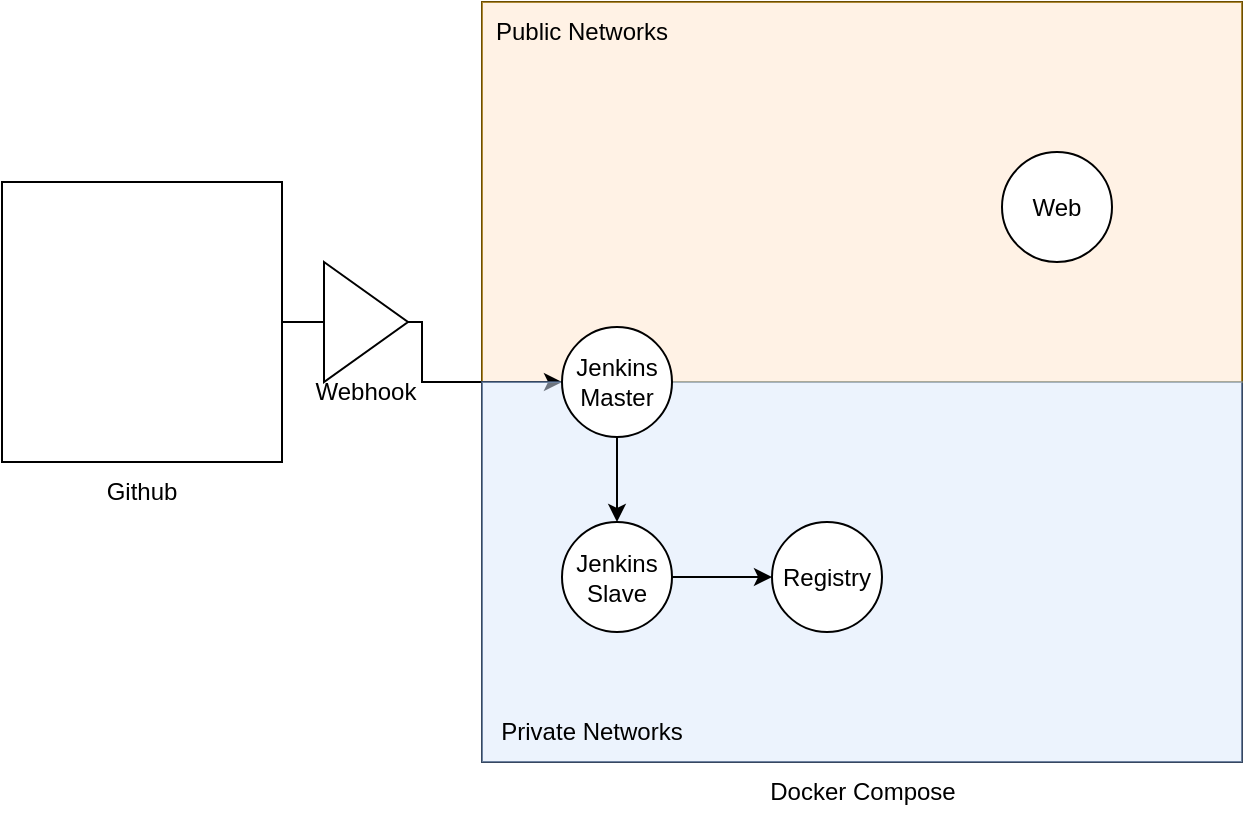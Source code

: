 <mxfile version="20.8.20" type="github">
  <diagram name="Page-1" id="e3u78j5K5cXo2vV3OTa7">
    <mxGraphModel dx="2074" dy="756" grid="1" gridSize="10" guides="1" tooltips="1" connect="1" arrows="1" fold="1" page="1" pageScale="1" pageWidth="850" pageHeight="1100" math="0" shadow="0">
      <root>
        <mxCell id="0" />
        <mxCell id="1" parent="0" />
        <mxCell id="RVHniJEZbcy5vf2PCSWR-5" value="" style="whiteSpace=wrap;html=1;aspect=fixed;" vertex="1" parent="1">
          <mxGeometry x="280" y="120" width="380" height="380" as="geometry" />
        </mxCell>
        <mxCell id="RVHniJEZbcy5vf2PCSWR-11" value="" style="rounded=0;whiteSpace=wrap;html=1;fillColor=#ffe6cc;strokeColor=#d79b00;opacity=50;" vertex="1" parent="1">
          <mxGeometry x="280" y="120" width="380" height="190" as="geometry" />
        </mxCell>
        <mxCell id="RVHniJEZbcy5vf2PCSWR-15" style="edgeStyle=orthogonalEdgeStyle;rounded=0;orthogonalLoop=1;jettySize=auto;html=1;" edge="1" parent="1" source="RVHniJEZbcy5vf2PCSWR-2" target="RVHniJEZbcy5vf2PCSWR-9">
          <mxGeometry relative="1" as="geometry" />
        </mxCell>
        <mxCell id="RVHniJEZbcy5vf2PCSWR-2" value="" style="whiteSpace=wrap;html=1;aspect=fixed;" vertex="1" parent="1">
          <mxGeometry x="40" y="210" width="140" height="140" as="geometry" />
        </mxCell>
        <mxCell id="RVHniJEZbcy5vf2PCSWR-1" value="" style="shape=image;html=1;verticalAlign=top;verticalLabelPosition=bottom;labelBackgroundColor=#ffffff;imageAspect=0;aspect=fixed;image=https://cdn1.iconfinder.com/data/icons/picons-social/57/github_rounded-128.png" vertex="1" parent="1">
          <mxGeometry x="75" y="245" width="70" height="70" as="geometry" />
        </mxCell>
        <mxCell id="RVHniJEZbcy5vf2PCSWR-3" value="Github" style="text;html=1;strokeColor=none;fillColor=none;align=center;verticalAlign=middle;whiteSpace=wrap;rounded=0;" vertex="1" parent="1">
          <mxGeometry x="80" y="350" width="60" height="30" as="geometry" />
        </mxCell>
        <mxCell id="RVHniJEZbcy5vf2PCSWR-6" value="Docker Compose" style="text;html=1;strokeColor=none;fillColor=none;align=center;verticalAlign=middle;whiteSpace=wrap;rounded=0;" vertex="1" parent="1">
          <mxGeometry x="417.5" y="500" width="105" height="30" as="geometry" />
        </mxCell>
        <mxCell id="RVHniJEZbcy5vf2PCSWR-13" value="" style="rounded=0;whiteSpace=wrap;html=1;fillColor=#dae8fc;strokeColor=#6c8ebf;opacity=50;" vertex="1" parent="1">
          <mxGeometry x="280" y="310" width="380" height="190" as="geometry" />
        </mxCell>
        <mxCell id="RVHniJEZbcy5vf2PCSWR-20" style="edgeStyle=orthogonalEdgeStyle;rounded=0;orthogonalLoop=1;jettySize=auto;html=1;" edge="1" parent="1" source="RVHniJEZbcy5vf2PCSWR-9" target="RVHniJEZbcy5vf2PCSWR-10">
          <mxGeometry relative="1" as="geometry" />
        </mxCell>
        <mxCell id="RVHniJEZbcy5vf2PCSWR-9" value="Jenkins Master" style="ellipse;whiteSpace=wrap;html=1;aspect=fixed;" vertex="1" parent="1">
          <mxGeometry x="320" y="282.5" width="55" height="55" as="geometry" />
        </mxCell>
        <mxCell id="RVHniJEZbcy5vf2PCSWR-22" style="edgeStyle=orthogonalEdgeStyle;rounded=0;orthogonalLoop=1;jettySize=auto;html=1;entryX=0;entryY=0.5;entryDx=0;entryDy=0;" edge="1" parent="1" source="RVHniJEZbcy5vf2PCSWR-10" target="RVHniJEZbcy5vf2PCSWR-21">
          <mxGeometry relative="1" as="geometry" />
        </mxCell>
        <mxCell id="RVHniJEZbcy5vf2PCSWR-10" value="Jenkins Slave" style="ellipse;whiteSpace=wrap;html=1;aspect=fixed;" vertex="1" parent="1">
          <mxGeometry x="320" y="380" width="55" height="55" as="geometry" />
        </mxCell>
        <mxCell id="RVHniJEZbcy5vf2PCSWR-12" value="Public Networks" style="text;html=1;strokeColor=none;fillColor=none;align=center;verticalAlign=middle;whiteSpace=wrap;rounded=0;" vertex="1" parent="1">
          <mxGeometry x="280" y="120" width="100" height="30" as="geometry" />
        </mxCell>
        <mxCell id="RVHniJEZbcy5vf2PCSWR-14" value="&lt;div&gt;Private Networks&lt;/div&gt;" style="text;html=1;strokeColor=none;fillColor=none;align=center;verticalAlign=middle;whiteSpace=wrap;rounded=0;" vertex="1" parent="1">
          <mxGeometry x="280" y="470" width="110" height="30" as="geometry" />
        </mxCell>
        <mxCell id="RVHniJEZbcy5vf2PCSWR-18" value="" style="triangle;whiteSpace=wrap;html=1;strokeWidth=1;" vertex="1" parent="1">
          <mxGeometry x="201" y="250" width="42" height="60" as="geometry" />
        </mxCell>
        <mxCell id="RVHniJEZbcy5vf2PCSWR-16" value="" style="shape=image;html=1;verticalAlign=top;verticalLabelPosition=bottom;labelBackgroundColor=#ffffff;imageAspect=0;aspect=fixed;image=https://cdn4.iconfinder.com/data/icons/app-custom-ui-1/48/Bell-128.png;strokeWidth=0;imageBorder=none;imageBackground=none;" vertex="1" parent="1">
          <mxGeometry x="204" y="268.5" width="23" height="23" as="geometry" />
        </mxCell>
        <mxCell id="RVHniJEZbcy5vf2PCSWR-19" value="&lt;div&gt;Webhook&lt;/div&gt;" style="text;html=1;strokeColor=none;fillColor=none;align=center;verticalAlign=middle;whiteSpace=wrap;rounded=0;" vertex="1" parent="1">
          <mxGeometry x="192" y="300" width="60" height="30" as="geometry" />
        </mxCell>
        <mxCell id="RVHniJEZbcy5vf2PCSWR-21" value="Registry" style="ellipse;whiteSpace=wrap;html=1;aspect=fixed;" vertex="1" parent="1">
          <mxGeometry x="425" y="380" width="55" height="55" as="geometry" />
        </mxCell>
        <mxCell id="RVHniJEZbcy5vf2PCSWR-23" value="Web" style="ellipse;whiteSpace=wrap;html=1;aspect=fixed;" vertex="1" parent="1">
          <mxGeometry x="540" y="195" width="55" height="55" as="geometry" />
        </mxCell>
      </root>
    </mxGraphModel>
  </diagram>
</mxfile>
